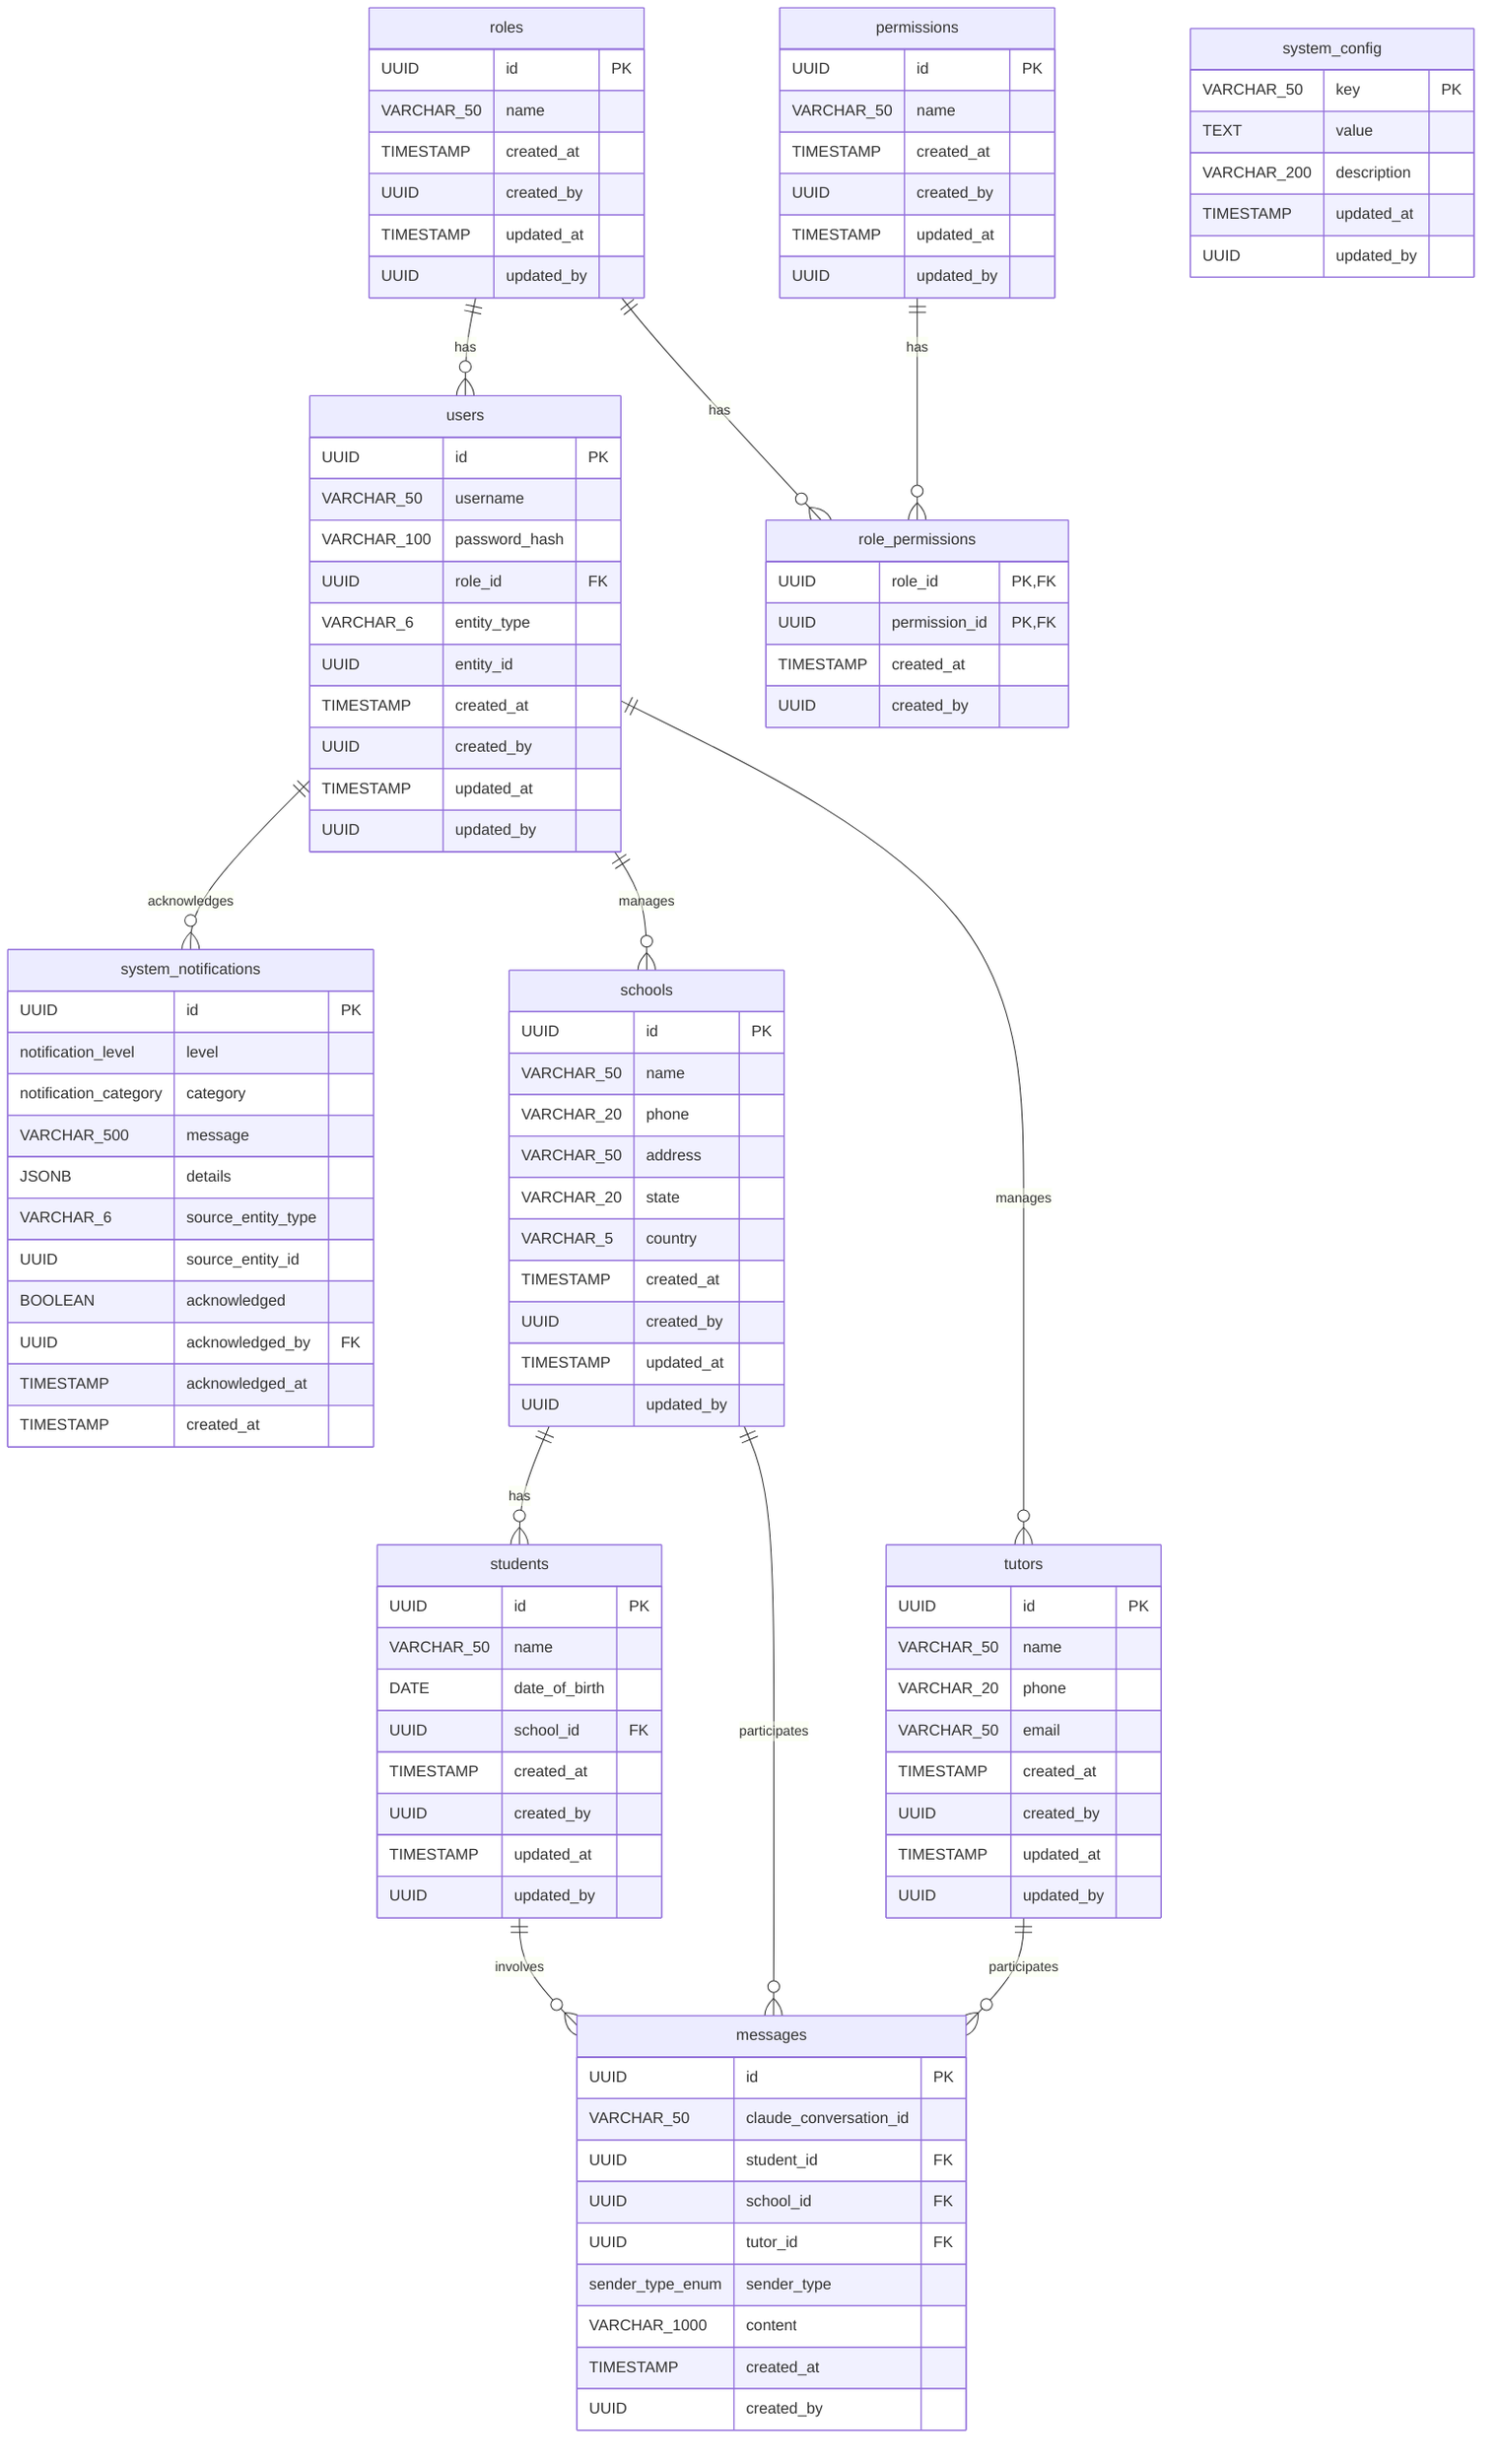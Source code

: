 erDiagram
    roles {
        UUID id PK
        VARCHAR_50 name
        TIMESTAMP created_at
        UUID created_by
        TIMESTAMP updated_at
        UUID updated_by
    }
    
    permissions {
        UUID id PK
        VARCHAR_50 name
        TIMESTAMP created_at
        UUID created_by
        TIMESTAMP updated_at
        UUID updated_by
    }
    
    role_permissions {
        UUID role_id PK,FK
        UUID permission_id PK,FK
        TIMESTAMP created_at
        UUID created_by
    }
    
    users {
        UUID id PK
        VARCHAR_50 username
        VARCHAR_100 password_hash
        UUID role_id FK
        VARCHAR_6 entity_type
        UUID entity_id
        TIMESTAMP created_at
        UUID created_by
        TIMESTAMP updated_at
        UUID updated_by
    }
    
    schools {
        UUID id PK
        VARCHAR_50 name
        VARCHAR_20 phone
        VARCHAR_50 address
        VARCHAR_20 state
        VARCHAR_5 country
        TIMESTAMP created_at
        UUID created_by
        TIMESTAMP updated_at
        UUID updated_by
    }
    
    tutors {
        UUID id PK
        VARCHAR_50 name
        VARCHAR_20 phone
        VARCHAR_50 email
        TIMESTAMP created_at
        UUID created_by
        TIMESTAMP updated_at
        UUID updated_by
    }
    
    students {
        UUID id PK
        VARCHAR_50 name
        DATE date_of_birth
        UUID school_id FK
        TIMESTAMP created_at
        UUID created_by
        TIMESTAMP updated_at
        UUID updated_by
    }
    
    messages {
        UUID id PK
        VARCHAR_50 claude_conversation_id
        UUID student_id FK
        UUID school_id FK
        UUID tutor_id FK
        sender_type_enum sender_type
        VARCHAR_1000 content
        TIMESTAMP created_at
        UUID created_by
    }

    system_config {
        VARCHAR_50 key PK
        TEXT value
        VARCHAR_200 description
        TIMESTAMP updated_at
        UUID updated_by
    }

    system_notifications {
        UUID id PK
        notification_level level
        notification_category category
        VARCHAR_500 message
        JSONB details
        VARCHAR_6 source_entity_type
        UUID source_entity_id
        BOOLEAN acknowledged
        UUID acknowledged_by FK
        TIMESTAMP acknowledged_at
        TIMESTAMP created_at
    }

    roles ||--o{ users : "has"
    roles ||--o{ role_permissions : "has"
    permissions ||--o{ role_permissions : "has"
    schools ||--o{ students : "has"
    schools ||--o{ messages : "participates"
    students ||--o{ messages : "involves"
    tutors ||--o{ messages : "participates"
    users ||--o{ system_notifications : "acknowledges"
    users ||--o{ schools : "manages"
    users ||--o{ tutors : "manages"